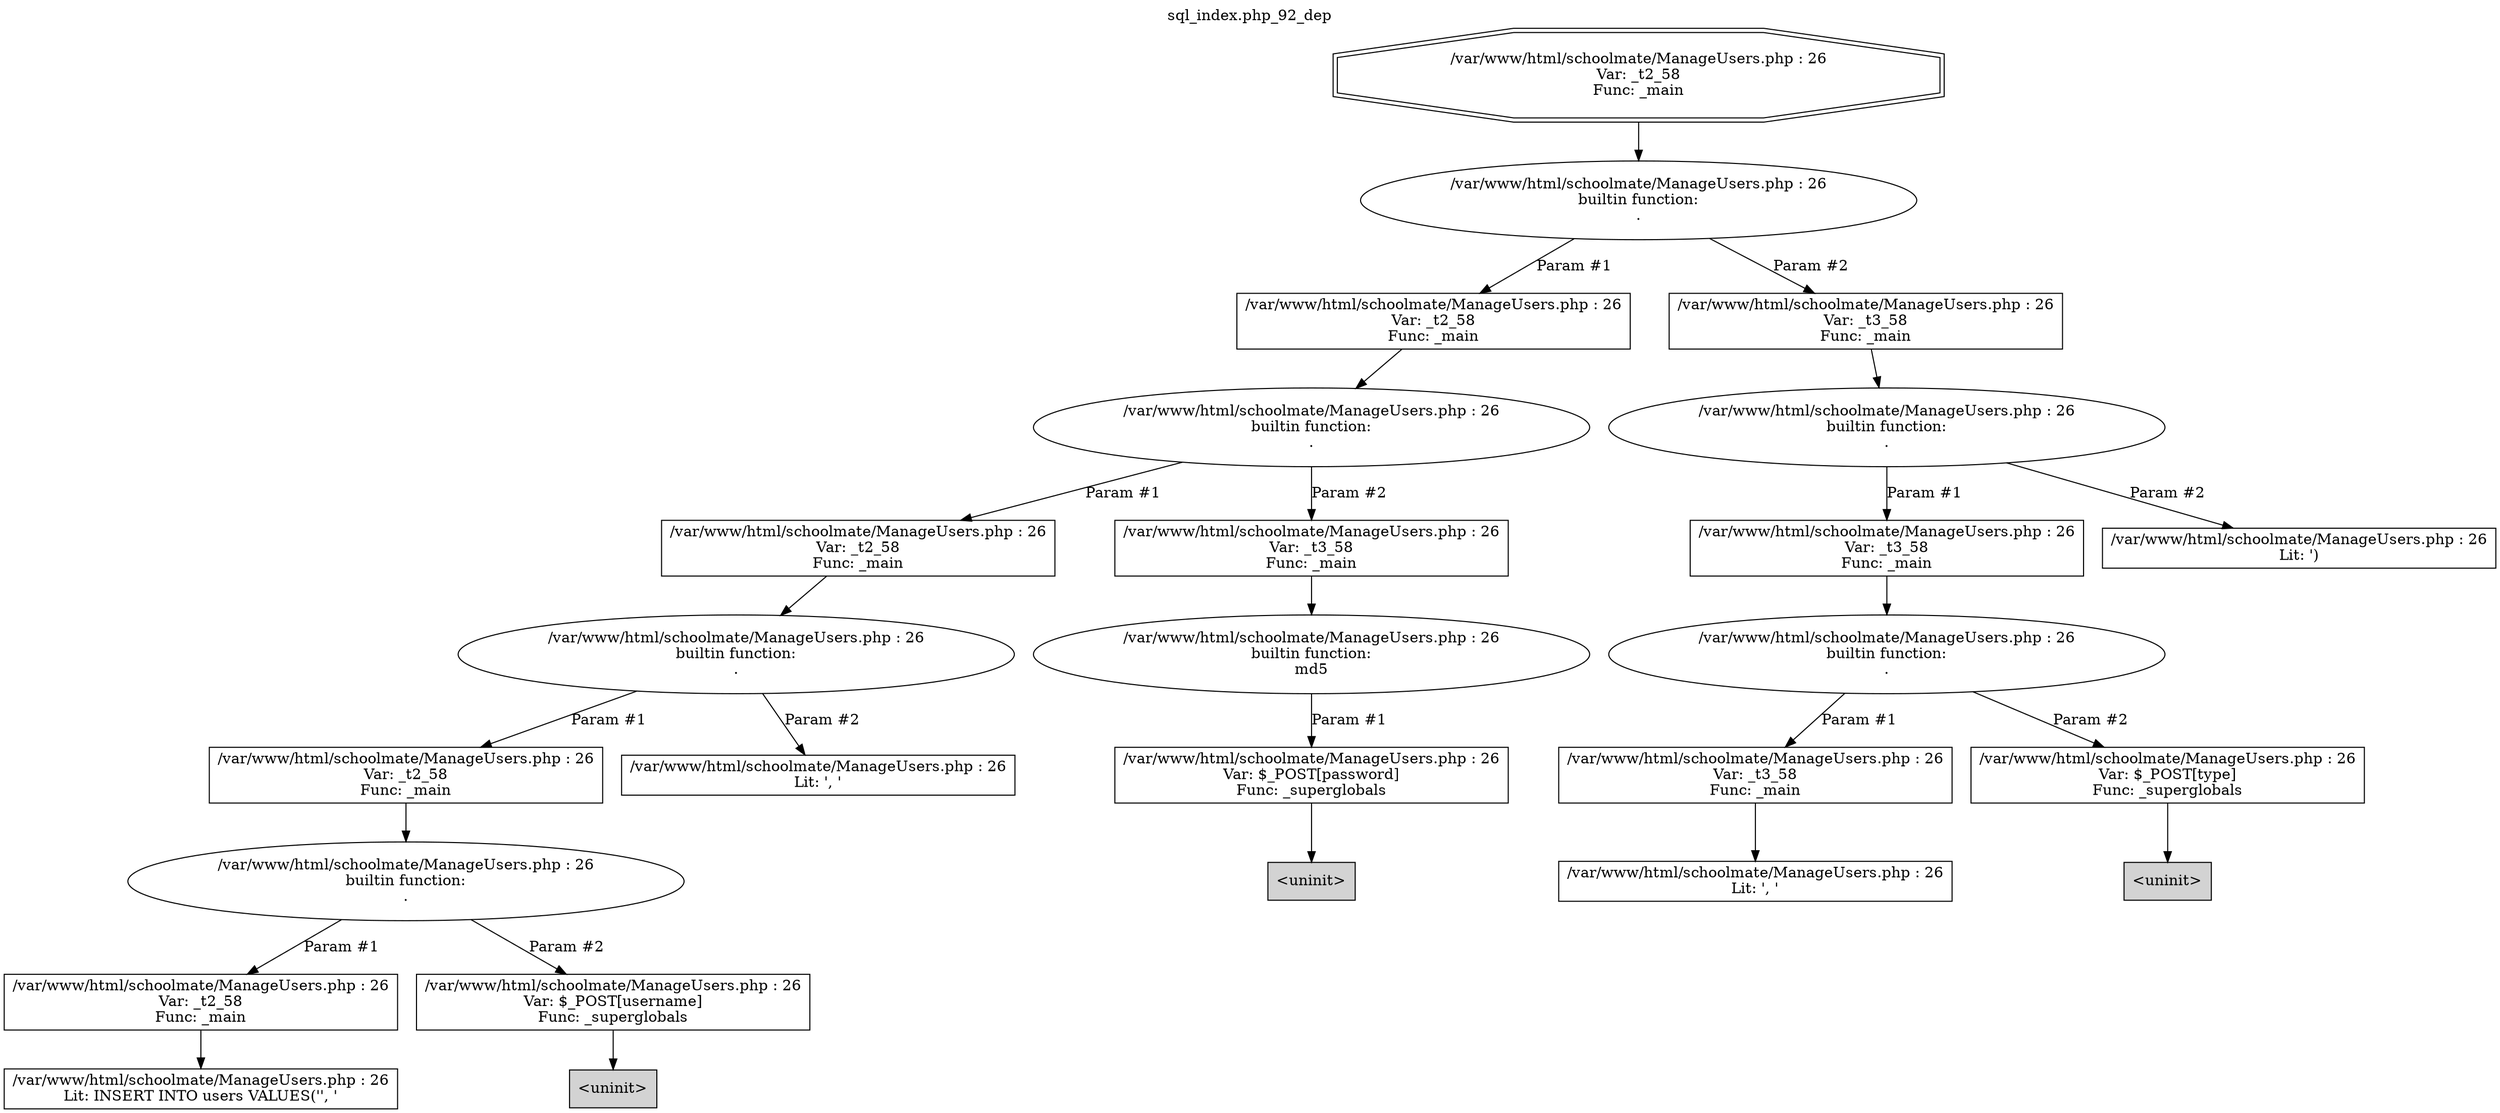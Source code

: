 digraph cfg {
  label="sql_index.php_92_dep";
  labelloc=t;
  n1 [shape=doubleoctagon, label="/var/www/html/schoolmate/ManageUsers.php : 26\nVar: _t2_58\nFunc: _main\n"];
  n2 [shape=ellipse, label="/var/www/html/schoolmate/ManageUsers.php : 26\nbuiltin function:\n.\n"];
  n3 [shape=box, label="/var/www/html/schoolmate/ManageUsers.php : 26\nVar: _t2_58\nFunc: _main\n"];
  n4 [shape=ellipse, label="/var/www/html/schoolmate/ManageUsers.php : 26\nbuiltin function:\n.\n"];
  n5 [shape=box, label="/var/www/html/schoolmate/ManageUsers.php : 26\nVar: _t2_58\nFunc: _main\n"];
  n6 [shape=ellipse, label="/var/www/html/schoolmate/ManageUsers.php : 26\nbuiltin function:\n.\n"];
  n7 [shape=box, label="/var/www/html/schoolmate/ManageUsers.php : 26\nVar: _t2_58\nFunc: _main\n"];
  n8 [shape=ellipse, label="/var/www/html/schoolmate/ManageUsers.php : 26\nbuiltin function:\n.\n"];
  n9 [shape=box, label="/var/www/html/schoolmate/ManageUsers.php : 26\nVar: _t2_58\nFunc: _main\n"];
  n10 [shape=box, label="/var/www/html/schoolmate/ManageUsers.php : 26\nLit: INSERT INTO users VALUES('', '\n"];
  n11 [shape=box, label="/var/www/html/schoolmate/ManageUsers.php : 26\nVar: $_POST[username]\nFunc: _superglobals\n"];
  n12 [shape=box, label="<uninit>",style=filled];
  n13 [shape=box, label="/var/www/html/schoolmate/ManageUsers.php : 26\nLit: ', '\n"];
  n14 [shape=box, label="/var/www/html/schoolmate/ManageUsers.php : 26\nVar: _t3_58\nFunc: _main\n"];
  n15 [shape=ellipse, label="/var/www/html/schoolmate/ManageUsers.php : 26\nbuiltin function:\nmd5\n"];
  n16 [shape=box, label="/var/www/html/schoolmate/ManageUsers.php : 26\nVar: $_POST[password]\nFunc: _superglobals\n"];
  n17 [shape=box, label="<uninit>",style=filled];
  n18 [shape=box, label="/var/www/html/schoolmate/ManageUsers.php : 26\nVar: _t3_58\nFunc: _main\n"];
  n19 [shape=ellipse, label="/var/www/html/schoolmate/ManageUsers.php : 26\nbuiltin function:\n.\n"];
  n20 [shape=box, label="/var/www/html/schoolmate/ManageUsers.php : 26\nVar: _t3_58\nFunc: _main\n"];
  n21 [shape=ellipse, label="/var/www/html/schoolmate/ManageUsers.php : 26\nbuiltin function:\n.\n"];
  n22 [shape=box, label="/var/www/html/schoolmate/ManageUsers.php : 26\nVar: _t3_58\nFunc: _main\n"];
  n23 [shape=box, label="/var/www/html/schoolmate/ManageUsers.php : 26\nLit: ', '\n"];
  n24 [shape=box, label="/var/www/html/schoolmate/ManageUsers.php : 26\nVar: $_POST[type]\nFunc: _superglobals\n"];
  n25 [shape=box, label="<uninit>",style=filled];
  n26 [shape=box, label="/var/www/html/schoolmate/ManageUsers.php : 26\nLit: ')\n"];
  n1 -> n2;
  n3 -> n4;
  n5 -> n6;
  n7 -> n8;
  n9 -> n10;
  n8 -> n9[label="Param #1"];
  n8 -> n11[label="Param #2"];
  n11 -> n12;
  n6 -> n7[label="Param #1"];
  n6 -> n13[label="Param #2"];
  n4 -> n5[label="Param #1"];
  n4 -> n14[label="Param #2"];
  n14 -> n15;
  n16 -> n17;
  n15 -> n16[label="Param #1"];
  n2 -> n3[label="Param #1"];
  n2 -> n18[label="Param #2"];
  n18 -> n19;
  n20 -> n21;
  n22 -> n23;
  n21 -> n22[label="Param #1"];
  n21 -> n24[label="Param #2"];
  n24 -> n25;
  n19 -> n20[label="Param #1"];
  n19 -> n26[label="Param #2"];
}

